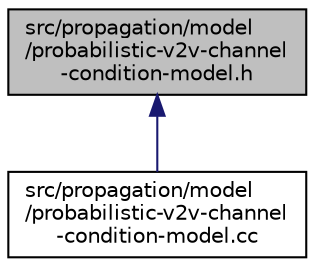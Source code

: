 digraph "src/propagation/model/probabilistic-v2v-channel-condition-model.h"
{
 // LATEX_PDF_SIZE
  edge [fontname="Helvetica",fontsize="10",labelfontname="Helvetica",labelfontsize="10"];
  node [fontname="Helvetica",fontsize="10",shape=record];
  Node1 [label="src/propagation/model\l/probabilistic-v2v-channel\l-condition-model.h",height=0.2,width=0.4,color="black", fillcolor="grey75", style="filled", fontcolor="black",tooltip=" "];
  Node1 -> Node2 [dir="back",color="midnightblue",fontsize="10",style="solid",fontname="Helvetica"];
  Node2 [label="src/propagation/model\l/probabilistic-v2v-channel\l-condition-model.cc",height=0.2,width=0.4,color="black", fillcolor="white", style="filled",URL="$probabilistic-v2v-channel-condition-model_8cc.html",tooltip=" "];
}

